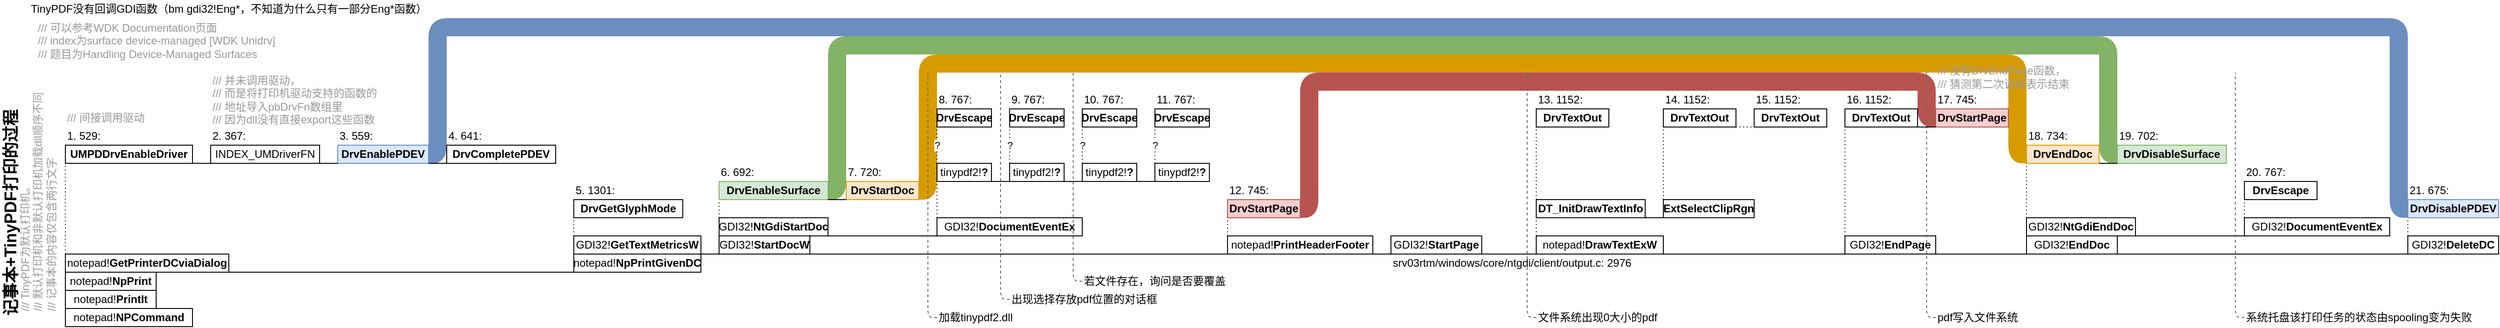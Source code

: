 <mxfile compressed="false" version="13.3.9" type="device">
  <diagram id="BMrThy2nr7PeSHIplDM-" name="Page-1">
    <mxGraphModel dx="692" dy="1524" grid="1" gridSize="10" guides="0" tooltips="1" connect="1" arrows="1" fold="1" page="1" pageScale="1" pageWidth="850" pageHeight="1100" math="0" shadow="0">
      <root>
        <mxCell id="0" />
        <mxCell id="1" parent="0" />
        <mxCell id="Xrzg3UZ2ifnmA4ejglyS-23" value="" style="endArrow=none;html=1;strokeWidth=20;fillColor=#f8cecc;strokeColor=#b85450;" parent="1" source="Iq7_duee4WOYgzuzpDBN-65" target="Iq7_duee4WOYgzuzpDBN-88" edge="1">
          <mxGeometry width="50" height="50" relative="1" as="geometry">
            <mxPoint x="1410" y="80" as="sourcePoint" />
            <mxPoint x="2687.6" y="30" as="targetPoint" />
            <Array as="points">
              <mxPoint x="1450" y="150" />
              <mxPoint x="1450" y="10" />
              <mxPoint x="2130" y="10" />
              <mxPoint x="2130" y="50" />
            </Array>
          </mxGeometry>
        </mxCell>
        <mxCell id="Xrzg3UZ2ifnmA4ejglyS-22" value="" style="endArrow=none;html=1;strokeWidth=20;fillColor=#ffe6cc;strokeColor=#d79b00;" parent="1" source="Iq7_duee4WOYgzuzpDBN-33" target="Iq7_duee4WOYgzuzpDBN-94" edge="1">
          <mxGeometry width="50" height="50" relative="1" as="geometry">
            <mxPoint x="800" y="20" as="sourcePoint" />
            <mxPoint x="2430" y="60" as="targetPoint" />
            <Array as="points">
              <mxPoint x="1030" y="130" />
              <mxPoint x="1030" y="-10" />
              <mxPoint x="2230" y="-10" />
              <mxPoint x="2230" y="90" />
            </Array>
          </mxGeometry>
        </mxCell>
        <mxCell id="Xrzg3UZ2ifnmA4ejglyS-20" value="" style="endArrow=none;html=1;strokeWidth=20;fillColor=#d5e8d4;strokeColor=#82b366;" parent="1" source="Iq7_duee4WOYgzuzpDBN-31" target="Iq7_duee4WOYgzuzpDBN-98" edge="1">
          <mxGeometry width="50" height="50" relative="1" as="geometry">
            <mxPoint x="880" y="40" as="sourcePoint" />
            <mxPoint x="2113.2" y="-30" as="targetPoint" />
            <Array as="points">
              <mxPoint x="930" y="130" />
              <mxPoint x="930" y="-30" />
              <mxPoint x="2330" y="-30" />
              <mxPoint x="2330" y="90" />
            </Array>
          </mxGeometry>
        </mxCell>
        <mxCell id="Xrzg3UZ2ifnmA4ejglyS-19" value="" style="endArrow=none;html=1;strokeWidth=20;fillColor=#dae8fc;strokeColor=#6c8ebf;" parent="1" source="Iq7_duee4WOYgzuzpDBN-11" target="Iq7_duee4WOYgzuzpDBN-110" edge="1">
          <mxGeometry width="50" height="50" relative="1" as="geometry">
            <mxPoint x="540" y="30" as="sourcePoint" />
            <mxPoint x="2440.8" y="40" as="targetPoint" />
            <Array as="points">
              <mxPoint x="490" y="90" />
              <mxPoint x="490" y="-50" />
              <mxPoint x="2650" y="-50" />
              <mxPoint x="2650" y="150" />
            </Array>
          </mxGeometry>
        </mxCell>
        <mxCell id="Iq7_duee4WOYgzuzpDBN-1" value="notepad!&lt;b&gt;NPCommand&lt;/b&gt;" style="rounded=0;whiteSpace=wrap;html=1;" parent="1" vertex="1">
          <mxGeometry x="80" y="260" width="140" height="20" as="geometry" />
        </mxCell>
        <mxCell id="Iq7_duee4WOYgzuzpDBN-2" value="notepad!&lt;b&gt;PrintIt&lt;/b&gt;" style="rounded=0;whiteSpace=wrap;html=1;" parent="1" vertex="1">
          <mxGeometry x="80" y="240" width="100" height="20" as="geometry" />
        </mxCell>
        <mxCell id="Iq7_duee4WOYgzuzpDBN-3" value="notepad!&lt;b&gt;NpPrint&lt;/b&gt;" style="rounded=0;whiteSpace=wrap;html=1;" parent="1" vertex="1">
          <mxGeometry x="80" y="220" width="100" height="20" as="geometry" />
        </mxCell>
        <mxCell id="Iq7_duee4WOYgzuzpDBN-4" value="notepad!&lt;b&gt;GetPrinterDCviaDialog&lt;/b&gt;" style="rounded=0;whiteSpace=wrap;html=1;" parent="1" vertex="1">
          <mxGeometry x="80" y="200" width="180" height="20" as="geometry" />
        </mxCell>
        <mxCell id="Iq7_duee4WOYgzuzpDBN-5" value="" style="endArrow=none;html=1;exitX=1;exitY=0;exitDx=0;exitDy=0;entryX=0;entryY=1;entryDx=0;entryDy=0;" parent="1" source="Iq7_duee4WOYgzuzpDBN-3" target="Iq7_duee4WOYgzuzpDBN-6" edge="1">
          <mxGeometry width="50" height="50" relative="1" as="geometry">
            <mxPoint x="280" y="220" as="sourcePoint" />
            <mxPoint x="300" y="220" as="targetPoint" />
          </mxGeometry>
        </mxCell>
        <mxCell id="Iq7_duee4WOYgzuzpDBN-6" value="notepad!&lt;b&gt;NpPrintGivenDC&lt;/b&gt;" style="rounded=0;whiteSpace=wrap;html=1;" parent="1" vertex="1">
          <mxGeometry x="640" y="200" width="140" height="20" as="geometry" />
        </mxCell>
        <mxCell id="Iq7_duee4WOYgzuzpDBN-9" value="&lt;b&gt;UMPDDrvEnableDriver&lt;/b&gt;" style="rounded=0;whiteSpace=wrap;html=1;" parent="1" vertex="1">
          <mxGeometry x="80" y="80" width="140" height="20" as="geometry" />
        </mxCell>
        <mxCell id="Iq7_duee4WOYgzuzpDBN-10" value="INDEX_UMDriverFN" style="rounded=0;whiteSpace=wrap;html=1;" parent="1" vertex="1">
          <mxGeometry x="240" y="80" width="120" height="20" as="geometry" />
        </mxCell>
        <mxCell id="Iq7_duee4WOYgzuzpDBN-11" value="&lt;b&gt;DrvEnablePDEV&lt;/b&gt;" style="rounded=0;whiteSpace=wrap;html=1;fillColor=#dae8fc;strokeColor=#6c8ebf;" parent="1" vertex="1">
          <mxGeometry x="380" y="80" width="100" height="20" as="geometry" />
        </mxCell>
        <mxCell id="Iq7_duee4WOYgzuzpDBN-12" value="&lt;b&gt;DrvCompletePDEV&lt;/b&gt;" style="rounded=0;whiteSpace=wrap;html=1;" parent="1" vertex="1">
          <mxGeometry x="500" y="80" width="120" height="20" as="geometry" />
        </mxCell>
        <mxCell id="Iq7_duee4WOYgzuzpDBN-13" value="" style="endArrow=none;html=1;exitX=1;exitY=1;exitDx=0;exitDy=0;entryX=0;entryY=1;entryDx=0;entryDy=0;" parent="1" source="Iq7_duee4WOYgzuzpDBN-9" target="Iq7_duee4WOYgzuzpDBN-10" edge="1">
          <mxGeometry width="50" height="50" relative="1" as="geometry">
            <mxPoint x="230" y="170" as="sourcePoint" />
            <mxPoint x="280" y="120" as="targetPoint" />
          </mxGeometry>
        </mxCell>
        <mxCell id="Iq7_duee4WOYgzuzpDBN-14" value="" style="endArrow=none;html=1;exitX=1;exitY=1;exitDx=0;exitDy=0;entryX=0;entryY=1;entryDx=0;entryDy=0;" parent="1" source="Iq7_duee4WOYgzuzpDBN-10" target="Iq7_duee4WOYgzuzpDBN-11" edge="1">
          <mxGeometry width="50" height="50" relative="1" as="geometry">
            <mxPoint x="230.0" y="110" as="sourcePoint" />
            <mxPoint x="250.0" y="110" as="targetPoint" />
          </mxGeometry>
        </mxCell>
        <mxCell id="Iq7_duee4WOYgzuzpDBN-15" value="" style="endArrow=none;html=1;exitX=1;exitY=1;exitDx=0;exitDy=0;entryX=0;entryY=1;entryDx=0;entryDy=0;" parent="1" source="Iq7_duee4WOYgzuzpDBN-11" target="Iq7_duee4WOYgzuzpDBN-12" edge="1">
          <mxGeometry width="50" height="50" relative="1" as="geometry">
            <mxPoint x="370.0" y="110" as="sourcePoint" />
            <mxPoint x="390" y="110" as="targetPoint" />
          </mxGeometry>
        </mxCell>
        <mxCell id="Iq7_duee4WOYgzuzpDBN-16" value="" style="endArrow=none;dashed=1;html=1;dashPattern=1 3;strokeWidth=1;exitX=0;exitY=0;exitDx=0;exitDy=0;entryX=0;entryY=1;entryDx=0;entryDy=0;" parent="1" source="Iq7_duee4WOYgzuzpDBN-4" target="Iq7_duee4WOYgzuzpDBN-9" edge="1">
          <mxGeometry width="50" height="50" relative="1" as="geometry">
            <mxPoint x="30" y="220" as="sourcePoint" />
            <mxPoint x="80" y="170" as="targetPoint" />
          </mxGeometry>
        </mxCell>
        <mxCell id="Iq7_duee4WOYgzuzpDBN-17" value="&lt;b&gt;DrvGetGlyphMode&lt;/b&gt;" style="rounded=0;whiteSpace=wrap;html=1;" parent="1" vertex="1">
          <mxGeometry x="640" y="140" width="120" height="20" as="geometry" />
        </mxCell>
        <mxCell id="Iq7_duee4WOYgzuzpDBN-18" value="" style="endArrow=none;dashed=1;html=1;dashPattern=1 3;strokeWidth=1;exitX=0;exitY=0;exitDx=0;exitDy=0;entryX=0;entryY=1;entryDx=0;entryDy=0;" parent="1" source="Iq7_duee4WOYgzuzpDBN-20" target="Iq7_duee4WOYgzuzpDBN-17" edge="1">
          <mxGeometry width="50" height="50" relative="1" as="geometry">
            <mxPoint x="450.0" y="210" as="sourcePoint" />
            <mxPoint x="450.0" y="110" as="targetPoint" />
          </mxGeometry>
        </mxCell>
        <mxCell id="Iq7_duee4WOYgzuzpDBN-20" value="GDI32!&lt;b&gt;GetTextMetricsW&lt;/b&gt;" style="rounded=0;whiteSpace=wrap;html=1;" parent="1" vertex="1">
          <mxGeometry x="640" y="180" width="140" height="20" as="geometry" />
        </mxCell>
        <mxCell id="Iq7_duee4WOYgzuzpDBN-21" value="" style="endArrow=none;html=1;exitX=1;exitY=1;exitDx=0;exitDy=0;entryX=0;entryY=1;entryDx=0;entryDy=0;" parent="1" source="Iq7_duee4WOYgzuzpDBN-20" target="Iq7_duee4WOYgzuzpDBN-22" edge="1">
          <mxGeometry width="50" height="50" relative="1" as="geometry">
            <mxPoint x="800.0" y="200" as="sourcePoint" />
            <mxPoint x="820" y="200" as="targetPoint" />
          </mxGeometry>
        </mxCell>
        <mxCell id="Iq7_duee4WOYgzuzpDBN-22" value="GDI32!&lt;b&gt;StartDocW&lt;/b&gt;" style="rounded=0;whiteSpace=wrap;html=1;" parent="1" vertex="1">
          <mxGeometry x="800" y="180" width="100" height="20" as="geometry" />
        </mxCell>
        <mxCell id="Iq7_duee4WOYgzuzpDBN-23" value="1. 529:" style="text;html=1;align=left;verticalAlign=middle;resizable=0;points=[];autosize=1;" parent="1" vertex="1">
          <mxGeometry x="80" y="60" width="50" height="20" as="geometry" />
        </mxCell>
        <mxCell id="Iq7_duee4WOYgzuzpDBN-24" value="2. 367:" style="text;html=1;align=left;verticalAlign=middle;resizable=0;points=[];autosize=1;" parent="1" vertex="1">
          <mxGeometry x="240" y="60" width="50" height="20" as="geometry" />
        </mxCell>
        <mxCell id="Iq7_duee4WOYgzuzpDBN-25" value="3. 559:" style="text;html=1;align=left;verticalAlign=middle;resizable=0;points=[];autosize=1;" parent="1" vertex="1">
          <mxGeometry x="380" y="60" width="50" height="20" as="geometry" />
        </mxCell>
        <mxCell id="Iq7_duee4WOYgzuzpDBN-26" value="4. 641:" style="text;html=1;align=left;verticalAlign=middle;resizable=0;points=[];autosize=1;" parent="1" vertex="1">
          <mxGeometry x="500" y="60" width="50" height="20" as="geometry" />
        </mxCell>
        <mxCell id="Iq7_duee4WOYgzuzpDBN-27" value="5. 1301:" style="text;html=1;align=left;verticalAlign=middle;resizable=0;points=[];autosize=1;" parent="1" vertex="1">
          <mxGeometry x="640" y="120" width="60" height="20" as="geometry" />
        </mxCell>
        <mxCell id="Iq7_duee4WOYgzuzpDBN-28" value="6. 692:" style="text;html=1;align=left;verticalAlign=middle;resizable=0;points=[];autosize=1;" parent="1" vertex="1">
          <mxGeometry x="800" y="100" width="50" height="20" as="geometry" />
        </mxCell>
        <mxCell id="Iq7_duee4WOYgzuzpDBN-31" value="&lt;b&gt;DrvEnableSurface&lt;/b&gt;" style="rounded=0;whiteSpace=wrap;html=1;fillColor=#d5e8d4;strokeColor=#82b366;" parent="1" vertex="1">
          <mxGeometry x="800" y="120" width="120" height="20" as="geometry" />
        </mxCell>
        <mxCell id="Iq7_duee4WOYgzuzpDBN-32" value="" style="endArrow=none;dashed=1;html=1;dashPattern=1 3;strokeWidth=1;exitX=0;exitY=0;exitDx=0;exitDy=0;entryX=0;entryY=1;entryDx=0;entryDy=0;" parent="1" source="Iq7_duee4WOYgzuzpDBN-37" target="Iq7_duee4WOYgzuzpDBN-31" edge="1">
          <mxGeometry width="50" height="50" relative="1" as="geometry">
            <mxPoint x="650.0" y="190" as="sourcePoint" />
            <mxPoint x="650" y="170" as="targetPoint" />
          </mxGeometry>
        </mxCell>
        <mxCell id="Iq7_duee4WOYgzuzpDBN-33" value="&lt;b&gt;DrvStartDoc&lt;/b&gt;" style="rounded=0;whiteSpace=wrap;html=1;fillColor=#ffe6cc;strokeColor=#d79b00;" parent="1" vertex="1">
          <mxGeometry x="940" y="120" width="80" height="20" as="geometry" />
        </mxCell>
        <mxCell id="Iq7_duee4WOYgzuzpDBN-34" value="" style="endArrow=none;html=1;exitX=1;exitY=1;exitDx=0;exitDy=0;entryX=0;entryY=1;entryDx=0;entryDy=0;" parent="1" source="Iq7_duee4WOYgzuzpDBN-31" target="Iq7_duee4WOYgzuzpDBN-33" edge="1">
          <mxGeometry width="50" height="50" relative="1" as="geometry">
            <mxPoint x="850" y="90" as="sourcePoint" />
            <mxPoint x="870" y="90" as="targetPoint" />
          </mxGeometry>
        </mxCell>
        <mxCell id="Iq7_duee4WOYgzuzpDBN-35" value="7. 720:" style="text;html=1;align=left;verticalAlign=middle;resizable=0;points=[];autosize=1;" parent="1" vertex="1">
          <mxGeometry x="940" y="100" width="50" height="20" as="geometry" />
        </mxCell>
        <mxCell id="Iq7_duee4WOYgzuzpDBN-37" value="GDI32!&lt;b&gt;NtGdiStartDoc&lt;/b&gt;" style="rounded=0;whiteSpace=wrap;html=1;" parent="1" vertex="1">
          <mxGeometry x="800" y="160" width="120" height="20" as="geometry" />
        </mxCell>
        <mxCell id="Iq7_duee4WOYgzuzpDBN-38" value="GDI32!&lt;b&gt;DocumentEventEx&lt;/b&gt;" style="rounded=0;whiteSpace=wrap;html=1;" parent="1" vertex="1">
          <mxGeometry x="1040" y="160" width="160" height="20" as="geometry" />
        </mxCell>
        <mxCell id="Iq7_duee4WOYgzuzpDBN-39" value="" style="endArrow=none;html=1;exitX=1;exitY=1;exitDx=0;exitDy=0;entryX=0;entryY=1;entryDx=0;entryDy=0;" parent="1" source="Iq7_duee4WOYgzuzpDBN-37" target="Iq7_duee4WOYgzuzpDBN-38" edge="1">
          <mxGeometry width="50" height="50" relative="1" as="geometry">
            <mxPoint x="570" y="150" as="sourcePoint" />
            <mxPoint x="590" y="150" as="targetPoint" />
          </mxGeometry>
        </mxCell>
        <mxCell id="Iq7_duee4WOYgzuzpDBN-41" value="" style="endArrow=none;dashed=1;html=1;dashPattern=1 3;strokeWidth=1;exitX=0;exitY=0;exitDx=0;exitDy=0;entryX=0;entryY=1;entryDx=0;entryDy=0;" parent="1" source="Iq7_duee4WOYgzuzpDBN-38" target="Iq7_duee4WOYgzuzpDBN-43" edge="1">
          <mxGeometry width="50" height="50" relative="1" as="geometry">
            <mxPoint x="810.0" y="170" as="sourcePoint" />
            <mxPoint x="1040" y="140" as="targetPoint" />
          </mxGeometry>
        </mxCell>
        <mxCell id="Iq7_duee4WOYgzuzpDBN-42" value="&lt;b&gt;DrvEscape&lt;/b&gt;" style="rounded=0;whiteSpace=wrap;html=1;" parent="1" vertex="1">
          <mxGeometry x="1040" y="40" width="60" height="20" as="geometry" />
        </mxCell>
        <mxCell id="Iq7_duee4WOYgzuzpDBN-43" value="tinypdf2!&lt;b&gt;?&lt;/b&gt;" style="rounded=0;whiteSpace=wrap;html=1;" parent="1" vertex="1">
          <mxGeometry x="1040" y="100" width="60" height="20" as="geometry" />
        </mxCell>
        <mxCell id="Iq7_duee4WOYgzuzpDBN-44" value="?" style="endArrow=none;dashed=1;html=1;dashPattern=1 3;strokeWidth=1;exitX=0;exitY=0;exitDx=0;exitDy=0;entryX=0;entryY=1;entryDx=0;entryDy=0;" parent="1" source="Iq7_duee4WOYgzuzpDBN-43" target="Iq7_duee4WOYgzuzpDBN-42" edge="1">
          <mxGeometry width="50" height="50" relative="1" as="geometry">
            <mxPoint x="1050.0" y="150" as="sourcePoint" />
            <mxPoint x="1050" y="130" as="targetPoint" />
          </mxGeometry>
        </mxCell>
        <mxCell id="Iq7_duee4WOYgzuzpDBN-45" value="8. 767:" style="text;html=1;align=left;verticalAlign=middle;resizable=0;points=[];autosize=1;" parent="1" vertex="1">
          <mxGeometry x="1040" y="20" width="50" height="20" as="geometry" />
        </mxCell>
        <mxCell id="Iq7_duee4WOYgzuzpDBN-46" value="&lt;b&gt;DrvEscape&lt;/b&gt;" style="rounded=0;whiteSpace=wrap;html=1;" parent="1" vertex="1">
          <mxGeometry x="1120" y="40" width="60" height="20" as="geometry" />
        </mxCell>
        <mxCell id="Iq7_duee4WOYgzuzpDBN-47" value="tinypdf2!&lt;b&gt;?&lt;/b&gt;" style="rounded=0;whiteSpace=wrap;html=1;" parent="1" vertex="1">
          <mxGeometry x="1120" y="100" width="60" height="20" as="geometry" />
        </mxCell>
        <mxCell id="Iq7_duee4WOYgzuzpDBN-48" value="?" style="endArrow=none;dashed=1;html=1;dashPattern=1 3;strokeWidth=1;exitX=0;exitY=0;exitDx=0;exitDy=0;entryX=0;entryY=1;entryDx=0;entryDy=0;" parent="1" source="Iq7_duee4WOYgzuzpDBN-47" target="Iq7_duee4WOYgzuzpDBN-46" edge="1">
          <mxGeometry width="50" height="50" relative="1" as="geometry">
            <mxPoint x="1130.0" y="150" as="sourcePoint" />
            <mxPoint x="1130" y="130" as="targetPoint" />
          </mxGeometry>
        </mxCell>
        <mxCell id="Iq7_duee4WOYgzuzpDBN-49" value="9. 767:" style="text;html=1;align=left;verticalAlign=middle;resizable=0;points=[];autosize=1;" parent="1" vertex="1">
          <mxGeometry x="1120" y="20" width="50" height="20" as="geometry" />
        </mxCell>
        <mxCell id="Iq7_duee4WOYgzuzpDBN-50" value="" style="endArrow=none;html=1;exitX=1;exitY=1;exitDx=0;exitDy=0;entryX=0;entryY=1;entryDx=0;entryDy=0;" parent="1" source="Iq7_duee4WOYgzuzpDBN-43" target="Iq7_duee4WOYgzuzpDBN-47" edge="1">
          <mxGeometry width="50" height="50" relative="1" as="geometry">
            <mxPoint x="930" y="130" as="sourcePoint" />
            <mxPoint x="950" y="130" as="targetPoint" />
          </mxGeometry>
        </mxCell>
        <mxCell id="Iq7_duee4WOYgzuzpDBN-51" value="&lt;b&gt;DrvEscape&lt;/b&gt;" style="rounded=0;whiteSpace=wrap;html=1;" parent="1" vertex="1">
          <mxGeometry x="1200" y="40" width="60" height="20" as="geometry" />
        </mxCell>
        <mxCell id="Iq7_duee4WOYgzuzpDBN-52" value="tinypdf2!&lt;b&gt;?&lt;/b&gt;" style="rounded=0;whiteSpace=wrap;html=1;" parent="1" vertex="1">
          <mxGeometry x="1200" y="100" width="60" height="20" as="geometry" />
        </mxCell>
        <mxCell id="Iq7_duee4WOYgzuzpDBN-53" value="?" style="endArrow=none;dashed=1;html=1;dashPattern=1 3;strokeWidth=1;exitX=0;exitY=0;exitDx=0;exitDy=0;entryX=0;entryY=1;entryDx=0;entryDy=0;" parent="1" source="Iq7_duee4WOYgzuzpDBN-52" target="Iq7_duee4WOYgzuzpDBN-51" edge="1">
          <mxGeometry width="50" height="50" relative="1" as="geometry">
            <mxPoint x="1210.0" y="150" as="sourcePoint" />
            <mxPoint x="1210" y="130" as="targetPoint" />
          </mxGeometry>
        </mxCell>
        <mxCell id="Iq7_duee4WOYgzuzpDBN-54" value="10. 767:" style="text;html=1;align=left;verticalAlign=middle;resizable=0;points=[];autosize=1;" parent="1" vertex="1">
          <mxGeometry x="1200" y="20" width="60" height="20" as="geometry" />
        </mxCell>
        <mxCell id="Iq7_duee4WOYgzuzpDBN-55" value="" style="endArrow=none;html=1;exitX=1;exitY=1;exitDx=0;exitDy=0;entryX=0;entryY=1;entryDx=0;entryDy=0;" parent="1" source="Iq7_duee4WOYgzuzpDBN-47" target="Iq7_duee4WOYgzuzpDBN-52" edge="1">
          <mxGeometry width="50" height="50" relative="1" as="geometry">
            <mxPoint x="1610" y="130" as="sourcePoint" />
            <mxPoint x="1630" y="130" as="targetPoint" />
          </mxGeometry>
        </mxCell>
        <mxCell id="Iq7_duee4WOYgzuzpDBN-56" value="&lt;b&gt;DrvEscape&lt;/b&gt;" style="rounded=0;whiteSpace=wrap;html=1;" parent="1" vertex="1">
          <mxGeometry x="1280" y="40" width="60" height="20" as="geometry" />
        </mxCell>
        <mxCell id="Iq7_duee4WOYgzuzpDBN-57" value="tinypdf2!&lt;b&gt;?&lt;/b&gt;" style="rounded=0;whiteSpace=wrap;html=1;" parent="1" vertex="1">
          <mxGeometry x="1280" y="100" width="60" height="20" as="geometry" />
        </mxCell>
        <mxCell id="Iq7_duee4WOYgzuzpDBN-58" value="?" style="endArrow=none;dashed=1;html=1;dashPattern=1 3;strokeWidth=1;exitX=0;exitY=0;exitDx=0;exitDy=0;entryX=0;entryY=1;entryDx=0;entryDy=0;" parent="1" source="Iq7_duee4WOYgzuzpDBN-57" target="Iq7_duee4WOYgzuzpDBN-56" edge="1">
          <mxGeometry width="50" height="50" relative="1" as="geometry">
            <mxPoint x="1290.0" y="150" as="sourcePoint" />
            <mxPoint x="1290" y="130" as="targetPoint" />
          </mxGeometry>
        </mxCell>
        <mxCell id="Iq7_duee4WOYgzuzpDBN-59" value="11. 767:" style="text;html=1;align=left;verticalAlign=middle;resizable=0;points=[];autosize=1;" parent="1" vertex="1">
          <mxGeometry x="1280" y="20" width="60" height="20" as="geometry" />
        </mxCell>
        <mxCell id="Iq7_duee4WOYgzuzpDBN-60" value="" style="endArrow=none;html=1;entryX=0;entryY=1;entryDx=0;entryDy=0;exitX=1;exitY=1;exitDx=0;exitDy=0;" parent="1" source="Iq7_duee4WOYgzuzpDBN-52" target="Iq7_duee4WOYgzuzpDBN-57" edge="1">
          <mxGeometry width="50" height="50" relative="1" as="geometry">
            <mxPoint x="1260" y="140" as="sourcePoint" />
            <mxPoint x="1210" y="130" as="targetPoint" />
          </mxGeometry>
        </mxCell>
        <mxCell id="Iq7_duee4WOYgzuzpDBN-61" value="" style="endArrow=none;html=1;exitX=1;exitY=1;exitDx=0;exitDy=0;entryX=0;entryY=1;entryDx=0;entryDy=0;" parent="1" source="Iq7_duee4WOYgzuzpDBN-22" target="Iq7_duee4WOYgzuzpDBN-63" edge="1">
          <mxGeometry width="50" height="50" relative="1" as="geometry">
            <mxPoint x="570" y="190" as="sourcePoint" />
            <mxPoint x="860" y="200" as="targetPoint" />
          </mxGeometry>
        </mxCell>
        <mxCell id="Iq7_duee4WOYgzuzpDBN-63" value="notepad!&lt;b&gt;PrintHeaderFooter&lt;/b&gt;" style="rounded=0;whiteSpace=wrap;html=1;" parent="1" vertex="1">
          <mxGeometry x="1360" y="180" width="160" height="20" as="geometry" />
        </mxCell>
        <mxCell id="Iq7_duee4WOYgzuzpDBN-65" value="&lt;b&gt;DrvStartPage&lt;/b&gt;" style="rounded=0;whiteSpace=wrap;html=1;fillColor=#f8cecc;strokeColor=#b85450;" parent="1" vertex="1">
          <mxGeometry x="1360" y="140" width="80" height="20" as="geometry" />
        </mxCell>
        <mxCell id="Iq7_duee4WOYgzuzpDBN-66" value="12. 745:" style="text;html=1;align=left;verticalAlign=middle;resizable=0;points=[];autosize=1;" parent="1" vertex="1">
          <mxGeometry x="1360" y="120" width="60" height="20" as="geometry" />
        </mxCell>
        <mxCell id="Iq7_duee4WOYgzuzpDBN-67" value="" style="endArrow=none;dashed=1;html=1;dashPattern=1 3;strokeWidth=1;exitX=0;exitY=0;exitDx=0;exitDy=0;entryX=0;entryY=1;entryDx=0;entryDy=0;" parent="1" source="Iq7_duee4WOYgzuzpDBN-63" target="Iq7_duee4WOYgzuzpDBN-65" edge="1">
          <mxGeometry width="50" height="50" relative="1" as="geometry">
            <mxPoint x="1290" y="130" as="sourcePoint" />
            <mxPoint x="1290" y="90" as="targetPoint" />
          </mxGeometry>
        </mxCell>
        <mxCell id="Iq7_duee4WOYgzuzpDBN-68" value="notepad!&lt;b&gt;DrawTextExW&lt;/b&gt;" style="rounded=0;whiteSpace=wrap;html=1;" parent="1" vertex="1">
          <mxGeometry x="1700" y="180" width="140" height="20" as="geometry" />
        </mxCell>
        <mxCell id="Iq7_duee4WOYgzuzpDBN-69" value="" style="endArrow=none;html=1;exitX=1;exitY=1;exitDx=0;exitDy=0;entryX=0;entryY=1;entryDx=0;entryDy=0;" parent="1" source="Iq7_duee4WOYgzuzpDBN-63" target="zbuuHMXzAHOGh7dPWZMt-1" edge="1">
          <mxGeometry width="50" height="50" relative="1" as="geometry">
            <mxPoint x="1690" y="130" as="sourcePoint" />
            <mxPoint x="1710" y="130" as="targetPoint" />
          </mxGeometry>
        </mxCell>
        <mxCell id="Iq7_duee4WOYgzuzpDBN-71" value="&lt;b&gt;DrvTextOut&lt;/b&gt;" style="rounded=0;whiteSpace=wrap;html=1;" parent="1" vertex="1">
          <mxGeometry x="1700" y="40" width="80" height="20" as="geometry" />
        </mxCell>
        <mxCell id="Iq7_duee4WOYgzuzpDBN-72" value="13. 1152:" style="text;html=1;align=left;verticalAlign=middle;resizable=0;points=[];autosize=1;" parent="1" vertex="1">
          <mxGeometry x="1700" y="20" width="60" height="20" as="geometry" />
        </mxCell>
        <mxCell id="Iq7_duee4WOYgzuzpDBN-73" value="" style="endArrow=none;dashed=1;html=1;dashPattern=1 3;strokeWidth=1;exitX=0;exitY=0;exitDx=0;exitDy=0;entryX=0;entryY=1;entryDx=0;entryDy=0;" parent="1" target="UVrKG9Z-LiCw7PZGaduB-2" edge="1">
          <mxGeometry width="50" height="50" relative="1" as="geometry">
            <mxPoint x="1700.0" y="180" as="sourcePoint" />
            <mxPoint x="1630" y="90" as="targetPoint" />
          </mxGeometry>
        </mxCell>
        <mxCell id="Iq7_duee4WOYgzuzpDBN-75" value="" style="endArrow=none;dashed=1;html=1;dashPattern=1 3;strokeWidth=1;entryX=0;entryY=1;entryDx=0;entryDy=0;exitX=0;exitY=0;exitDx=0;exitDy=0;" parent="1" source="UVrKG9Z-LiCw7PZGaduB-3" target="Iq7_duee4WOYgzuzpDBN-76" edge="1">
          <mxGeometry width="50" height="50" relative="1" as="geometry">
            <mxPoint x="1800" y="100" as="sourcePoint" />
            <mxPoint x="1800" y="60" as="targetPoint" />
          </mxGeometry>
        </mxCell>
        <mxCell id="Iq7_duee4WOYgzuzpDBN-76" value="&lt;b&gt;DrvTextOut&lt;/b&gt;" style="rounded=0;whiteSpace=wrap;html=1;" parent="1" vertex="1">
          <mxGeometry x="1840" y="40" width="80" height="20" as="geometry" />
        </mxCell>
        <mxCell id="Iq7_duee4WOYgzuzpDBN-78" value="14. 1152:" style="text;html=1;align=left;verticalAlign=middle;resizable=0;points=[];autosize=1;" parent="1" vertex="1">
          <mxGeometry x="1840" y="20" width="60" height="20" as="geometry" />
        </mxCell>
        <mxCell id="Iq7_duee4WOYgzuzpDBN-79" value="" style="endArrow=none;dashed=1;html=1;dashPattern=1 3;strokeWidth=1;entryX=0;entryY=1;entryDx=0;entryDy=0;exitX=1;exitY=1;exitDx=0;exitDy=0;" parent="1" source="Iq7_duee4WOYgzuzpDBN-76" target="Iq7_duee4WOYgzuzpDBN-80" edge="1">
          <mxGeometry width="50" height="50" relative="1" as="geometry">
            <mxPoint x="1870" y="80" as="sourcePoint" />
            <mxPoint x="1900" y="60" as="targetPoint" />
          </mxGeometry>
        </mxCell>
        <mxCell id="Iq7_duee4WOYgzuzpDBN-80" value="&lt;b&gt;DrvTextOut&lt;/b&gt;" style="rounded=0;whiteSpace=wrap;html=1;" parent="1" vertex="1">
          <mxGeometry x="1940" y="40" width="80" height="20" as="geometry" />
        </mxCell>
        <mxCell id="Iq7_duee4WOYgzuzpDBN-81" value="15. 1152:" style="text;html=1;align=left;verticalAlign=middle;resizable=0;points=[];autosize=1;" parent="1" vertex="1">
          <mxGeometry x="1940" y="20" width="60" height="20" as="geometry" />
        </mxCell>
        <mxCell id="Iq7_duee4WOYgzuzpDBN-83" value="&lt;b&gt;DrvTextOut&lt;/b&gt;" style="rounded=0;whiteSpace=wrap;html=1;" parent="1" vertex="1">
          <mxGeometry x="2040" y="40" width="80" height="20" as="geometry" />
        </mxCell>
        <mxCell id="Iq7_duee4WOYgzuzpDBN-84" value="16. 1152:" style="text;html=1;align=left;verticalAlign=middle;resizable=0;points=[];autosize=1;" parent="1" vertex="1">
          <mxGeometry x="2040" y="20" width="60" height="20" as="geometry" />
        </mxCell>
        <mxCell id="Iq7_duee4WOYgzuzpDBN-86" value="GDI32!&lt;b&gt;EndPage&lt;/b&gt;" style="rounded=0;whiteSpace=wrap;html=1;" parent="1" vertex="1">
          <mxGeometry x="2040" y="180" width="100" height="20" as="geometry" />
        </mxCell>
        <mxCell id="Iq7_duee4WOYgzuzpDBN-87" value="" style="endArrow=none;html=1;exitX=1;exitY=1;exitDx=0;exitDy=0;entryX=0;entryY=1;entryDx=0;entryDy=0;" parent="1" source="Iq7_duee4WOYgzuzpDBN-68" target="Iq7_duee4WOYgzuzpDBN-86" edge="1">
          <mxGeometry width="50" height="50" relative="1" as="geometry">
            <mxPoint x="2050" y="210" as="sourcePoint" />
            <mxPoint x="2070" y="210" as="targetPoint" />
          </mxGeometry>
        </mxCell>
        <mxCell id="Iq7_duee4WOYgzuzpDBN-88" value="&lt;b&gt;DrvStartPage&lt;/b&gt;" style="rounded=0;whiteSpace=wrap;html=1;fillColor=#f8cecc;strokeColor=#b85450;" parent="1" vertex="1">
          <mxGeometry x="2140" y="40" width="80" height="20" as="geometry" />
        </mxCell>
        <mxCell id="Iq7_duee4WOYgzuzpDBN-89" value="17. 745:" style="text;html=1;align=left;verticalAlign=middle;resizable=0;points=[];autosize=1;" parent="1" vertex="1">
          <mxGeometry x="2140" y="20" width="60" height="20" as="geometry" />
        </mxCell>
        <mxCell id="Iq7_duee4WOYgzuzpDBN-90" value="" style="endArrow=none;dashed=1;html=1;dashPattern=1 3;strokeWidth=1;exitX=0;exitY=0;exitDx=0;exitDy=0;entryX=0;entryY=1;entryDx=0;entryDy=0;" parent="1" source="Iq7_duee4WOYgzuzpDBN-86" target="Iq7_duee4WOYgzuzpDBN-83" edge="1">
          <mxGeometry width="50" height="50" relative="1" as="geometry">
            <mxPoint x="1950.0" y="190" as="sourcePoint" />
            <mxPoint x="2070" y="150" as="targetPoint" />
          </mxGeometry>
        </mxCell>
        <mxCell id="Iq7_duee4WOYgzuzpDBN-91" value="GDI32!&lt;b&gt;EndDoc&lt;/b&gt;" style="rounded=0;whiteSpace=wrap;html=1;" parent="1" vertex="1">
          <mxGeometry x="2240" y="180" width="100" height="20" as="geometry" />
        </mxCell>
        <mxCell id="Iq7_duee4WOYgzuzpDBN-92" value="" style="endArrow=none;html=1;exitX=1;exitY=1;exitDx=0;exitDy=0;entryX=0;entryY=1;entryDx=0;entryDy=0;" parent="1" source="Iq7_duee4WOYgzuzpDBN-86" target="Iq7_duee4WOYgzuzpDBN-91" edge="1">
          <mxGeometry width="50" height="50" relative="1" as="geometry">
            <mxPoint x="2210" y="210" as="sourcePoint" />
            <mxPoint x="2230" y="210" as="targetPoint" />
          </mxGeometry>
        </mxCell>
        <mxCell id="Iq7_duee4WOYgzuzpDBN-94" value="&lt;b&gt;DrvEndDoc&lt;/b&gt;" style="rounded=0;whiteSpace=wrap;html=1;fillColor=#ffe6cc;strokeColor=#d79b00;" parent="1" vertex="1">
          <mxGeometry x="2240" y="80" width="80" height="20" as="geometry" />
        </mxCell>
        <mxCell id="Iq7_duee4WOYgzuzpDBN-95" value="18. 734:" style="text;html=1;align=left;verticalAlign=middle;resizable=0;points=[];autosize=1;" parent="1" vertex="1">
          <mxGeometry x="2240" y="60" width="60" height="20" as="geometry" />
        </mxCell>
        <mxCell id="Iq7_duee4WOYgzuzpDBN-97" value="" style="endArrow=none;dashed=1;html=1;dashPattern=1 3;strokeWidth=1;exitX=0;exitY=0;exitDx=0;exitDy=0;entryX=0;entryY=1;entryDx=0;entryDy=0;" parent="1" source="Iq7_duee4WOYgzuzpDBN-102" target="Iq7_duee4WOYgzuzpDBN-94" edge="1">
          <mxGeometry width="50" height="50" relative="1" as="geometry">
            <mxPoint x="2130" y="190" as="sourcePoint" />
            <mxPoint x="2130" y="170" as="targetPoint" />
          </mxGeometry>
        </mxCell>
        <mxCell id="Iq7_duee4WOYgzuzpDBN-98" value="&lt;b&gt;DrvDisableSurface&lt;/b&gt;" style="rounded=0;whiteSpace=wrap;html=1;fillColor=#d5e8d4;strokeColor=#82b366;" parent="1" vertex="1">
          <mxGeometry x="2340" y="80" width="120" height="20" as="geometry" />
        </mxCell>
        <mxCell id="Iq7_duee4WOYgzuzpDBN-99" value="19. 702:" style="text;html=1;align=left;verticalAlign=middle;resizable=0;points=[];autosize=1;" parent="1" vertex="1">
          <mxGeometry x="2340" y="60" width="60" height="20" as="geometry" />
        </mxCell>
        <mxCell id="Iq7_duee4WOYgzuzpDBN-100" value="" style="endArrow=none;html=1;exitX=1;exitY=1;exitDx=0;exitDy=0;entryX=0;entryY=1;entryDx=0;entryDy=0;" parent="1" source="Iq7_duee4WOYgzuzpDBN-94" target="Iq7_duee4WOYgzuzpDBN-98" edge="1">
          <mxGeometry width="50" height="50" relative="1" as="geometry">
            <mxPoint x="2350" y="150" as="sourcePoint" />
            <mxPoint x="2370" y="150" as="targetPoint" />
          </mxGeometry>
        </mxCell>
        <mxCell id="Iq7_duee4WOYgzuzpDBN-102" value="GDI32!&lt;b&gt;NtGdiEndDoc&lt;/b&gt;" style="rounded=0;whiteSpace=wrap;html=1;" parent="1" vertex="1">
          <mxGeometry x="2240" y="160" width="120" height="20" as="geometry" />
        </mxCell>
        <mxCell id="Iq7_duee4WOYgzuzpDBN-103" value="GDI32!&lt;b&gt;DocumentEventEx&lt;/b&gt;" style="rounded=0;whiteSpace=wrap;html=1;" parent="1" vertex="1">
          <mxGeometry x="2480" y="160" width="160" height="20" as="geometry" />
        </mxCell>
        <mxCell id="Iq7_duee4WOYgzuzpDBN-104" value="" style="endArrow=none;html=1;exitX=1;exitY=1;exitDx=0;exitDy=0;entryX=0;entryY=1;entryDx=0;entryDy=0;" parent="1" source="Iq7_duee4WOYgzuzpDBN-102" target="Iq7_duee4WOYgzuzpDBN-103" edge="1">
          <mxGeometry width="50" height="50" relative="1" as="geometry">
            <mxPoint x="2350" y="210" as="sourcePoint" />
            <mxPoint x="2370" y="210" as="targetPoint" />
          </mxGeometry>
        </mxCell>
        <mxCell id="Iq7_duee4WOYgzuzpDBN-105" value="" style="endArrow=none;dashed=1;html=1;dashPattern=1 3;strokeWidth=1;exitX=0;exitY=0;exitDx=0;exitDy=0;" parent="1" source="Iq7_duee4WOYgzuzpDBN-103" edge="1">
          <mxGeometry width="50" height="50" relative="1" as="geometry">
            <mxPoint x="2350" y="170" as="sourcePoint" />
            <mxPoint x="2480" y="140" as="targetPoint" />
          </mxGeometry>
        </mxCell>
        <mxCell id="Iq7_duee4WOYgzuzpDBN-106" value="&lt;b&gt;DrvEscape&lt;/b&gt;" style="rounded=0;whiteSpace=wrap;html=1;" parent="1" vertex="1">
          <mxGeometry x="2480" y="120" width="80" height="20" as="geometry" />
        </mxCell>
        <mxCell id="Iq7_duee4WOYgzuzpDBN-107" value="20. 767:" style="text;html=1;align=left;verticalAlign=middle;resizable=0;points=[];autosize=1;" parent="1" vertex="1">
          <mxGeometry x="2480" y="100" width="60" height="20" as="geometry" />
        </mxCell>
        <mxCell id="Iq7_duee4WOYgzuzpDBN-108" value="GDI32!&lt;b&gt;DeleteDC&lt;/b&gt;" style="rounded=0;whiteSpace=wrap;html=1;" parent="1" vertex="1">
          <mxGeometry x="2660" y="180" width="100" height="20" as="geometry" />
        </mxCell>
        <mxCell id="Iq7_duee4WOYgzuzpDBN-109" value="" style="endArrow=none;dashed=1;html=1;dashPattern=1 3;strokeWidth=1;exitX=0;exitY=0;exitDx=0;exitDy=0;" parent="1" source="Iq7_duee4WOYgzuzpDBN-108" edge="1">
          <mxGeometry width="50" height="50" relative="1" as="geometry">
            <mxPoint x="2630" y="200" as="sourcePoint" />
            <mxPoint x="2660" y="160" as="targetPoint" />
          </mxGeometry>
        </mxCell>
        <mxCell id="Iq7_duee4WOYgzuzpDBN-110" value="&lt;b&gt;DrvDisablePDEV&lt;/b&gt;" style="rounded=0;whiteSpace=wrap;html=1;fillColor=#dae8fc;strokeColor=#6c8ebf;" parent="1" vertex="1">
          <mxGeometry x="2660" y="140" width="100" height="20" as="geometry" />
        </mxCell>
        <mxCell id="Iq7_duee4WOYgzuzpDBN-111" value="21. 675:" style="text;html=1;align=left;verticalAlign=middle;resizable=0;points=[];autosize=1;" parent="1" vertex="1">
          <mxGeometry x="2660" y="120" width="60" height="20" as="geometry" />
        </mxCell>
        <mxCell id="Iq7_duee4WOYgzuzpDBN-112" value="" style="endArrow=none;html=1;exitX=1;exitY=1;exitDx=0;exitDy=0;entryX=0;entryY=1;entryDx=0;entryDy=0;" parent="1" source="Iq7_duee4WOYgzuzpDBN-91" target="Iq7_duee4WOYgzuzpDBN-108" edge="1">
          <mxGeometry width="50" height="50" relative="1" as="geometry">
            <mxPoint x="2350" y="210" as="sourcePoint" />
            <mxPoint x="2370" y="210" as="targetPoint" />
          </mxGeometry>
        </mxCell>
        <mxCell id="Xrzg3UZ2ifnmA4ejglyS-1" value="&lt;font style=&quot;font-size: 18px&quot;&gt;&lt;b&gt;记事本+TinyPDF打印的过程&lt;/b&gt;&lt;/font&gt;" style="text;html=1;align=left;verticalAlign=middle;resizable=0;points=[];autosize=1;rotation=-90;" parent="1" vertex="1">
          <mxGeometry x="-100" y="140" width="240" height="20" as="geometry" />
        </mxCell>
        <mxCell id="Xrzg3UZ2ifnmA4ejglyS-2" value="&lt;div&gt;&lt;span&gt;&lt;font color=&quot;#999999&quot;&gt;/// TinyPDF为默认打印机。&lt;/font&gt;&lt;/span&gt;&lt;/div&gt;&lt;div&gt;&lt;span&gt;&lt;font color=&quot;#999999&quot;&gt;/// 默认打印机和非默认打印机加载dll顺序不同&lt;/font&gt;&lt;/span&gt;&lt;/div&gt;&lt;div&gt;&lt;span&gt;&lt;font color=&quot;#999999&quot;&gt;/// 记事本的内容仅包含两行文字&lt;/font&gt;&lt;/span&gt;&lt;/div&gt;" style="text;html=1;align=left;verticalAlign=middle;resizable=0;points=[];autosize=1;rotation=-90;" parent="1" vertex="1">
          <mxGeometry x="-80" y="110" width="260" height="50" as="geometry" />
        </mxCell>
        <mxCell id="Xrzg3UZ2ifnmA4ejglyS-3" value="&lt;font color=&quot;#999999&quot;&gt;/// 间接调用驱动&lt;/font&gt;" style="text;html=1;align=left;verticalAlign=middle;resizable=0;points=[];autosize=1;" parent="1" vertex="1">
          <mxGeometry x="80" y="40" width="100" height="20" as="geometry" />
        </mxCell>
        <mxCell id="Xrzg3UZ2ifnmA4ejglyS-4" value="&lt;font color=&quot;#999999&quot;&gt;/// 并未调用驱动，&lt;br&gt;/// 而是将打印机驱动支持的函数的&lt;br&gt;/// 地址导入pbDrvFn数组里&lt;br&gt;/// 因为dll没有直接export这些函数&lt;br&gt;&lt;/font&gt;" style="text;html=1;align=left;verticalAlign=middle;resizable=0;points=[];autosize=1;" parent="1" vertex="1">
          <mxGeometry x="240" width="200" height="60" as="geometry" />
        </mxCell>
        <mxCell id="Xrzg3UZ2ifnmA4ejglyS-6" value="加载tinypdf2.dll" style="text;html=1;align=left;verticalAlign=middle;resizable=0;points=[];autosize=1;" parent="1" vertex="1">
          <mxGeometry x="1040" y="260" width="100" height="20" as="geometry" />
        </mxCell>
        <mxCell id="Xrzg3UZ2ifnmA4ejglyS-7" value="" style="endArrow=none;dashed=1;html=1;strokeWidth=1;fillColor=#f5f5f5;strokeColor=#666666;" parent="1" source="Xrzg3UZ2ifnmA4ejglyS-6" edge="1">
          <mxGeometry width="50" height="50" relative="1" as="geometry">
            <mxPoint x="1030" y="270" as="sourcePoint" />
            <mxPoint x="1030" as="targetPoint" />
            <Array as="points">
              <mxPoint x="1030" y="270" />
            </Array>
          </mxGeometry>
        </mxCell>
        <mxCell id="Xrzg3UZ2ifnmA4ejglyS-8" value="" style="endArrow=none;dashed=1;html=1;strokeWidth=1;fillColor=#f5f5f5;strokeColor=#666666;" parent="1" source="Xrzg3UZ2ifnmA4ejglyS-9" edge="1">
          <mxGeometry width="50" height="50" relative="1" as="geometry">
            <mxPoint x="1120" y="250" as="sourcePoint" />
            <mxPoint x="1110" as="targetPoint" />
            <Array as="points">
              <mxPoint x="1110" y="250" />
            </Array>
          </mxGeometry>
        </mxCell>
        <mxCell id="Xrzg3UZ2ifnmA4ejglyS-9" value="出现选择存放pdf位置的对话框" style="text;html=1;align=left;verticalAlign=middle;resizable=0;points=[];autosize=1;" parent="1" vertex="1">
          <mxGeometry x="1120" y="240" width="180" height="20" as="geometry" />
        </mxCell>
        <mxCell id="Xrzg3UZ2ifnmA4ejglyS-10" value="" style="endArrow=none;dashed=1;html=1;strokeWidth=1;fillColor=#f5f5f5;strokeColor=#666666;" parent="1" source="Xrzg3UZ2ifnmA4ejglyS-11" edge="1">
          <mxGeometry width="50" height="50" relative="1" as="geometry">
            <mxPoint x="1690" y="270" as="sourcePoint" />
            <mxPoint x="1690" as="targetPoint" />
            <Array as="points">
              <mxPoint x="1690" y="270" />
            </Array>
          </mxGeometry>
        </mxCell>
        <mxCell id="Xrzg3UZ2ifnmA4ejglyS-11" value="文件系统出现0大小的pdf" style="text;html=1;align=left;verticalAlign=middle;resizable=0;points=[];autosize=1;" parent="1" vertex="1">
          <mxGeometry x="1700" y="260" width="150" height="20" as="geometry" />
        </mxCell>
        <mxCell id="Xrzg3UZ2ifnmA4ejglyS-12" value="pdf写入文件系统" style="text;html=1;align=left;verticalAlign=middle;resizable=0;points=[];autosize=1;" parent="1" vertex="1">
          <mxGeometry x="2140" y="260" width="100" height="20" as="geometry" />
        </mxCell>
        <mxCell id="Xrzg3UZ2ifnmA4ejglyS-13" value="" style="endArrow=none;dashed=1;html=1;strokeWidth=1;fillColor=#f5f5f5;strokeColor=#666666;" parent="1" source="Xrzg3UZ2ifnmA4ejglyS-12" edge="1">
          <mxGeometry width="50" height="50" relative="1" as="geometry">
            <mxPoint x="2090" y="270" as="sourcePoint" />
            <mxPoint x="2130" as="targetPoint" />
            <Array as="points">
              <mxPoint x="2130" y="270" />
            </Array>
          </mxGeometry>
        </mxCell>
        <mxCell id="Xrzg3UZ2ifnmA4ejglyS-16" value="系统托盘该打印任务的状态由spooling变为失败" style="text;html=1;align=left;verticalAlign=middle;resizable=0;points=[];autosize=1;" parent="1" vertex="1">
          <mxGeometry x="2480" y="260" width="260" height="20" as="geometry" />
        </mxCell>
        <mxCell id="Xrzg3UZ2ifnmA4ejglyS-17" value="" style="endArrow=none;dashed=1;html=1;strokeWidth=1;fillColor=#f5f5f5;strokeColor=#666666;" parent="1" source="Xrzg3UZ2ifnmA4ejglyS-16" edge="1">
          <mxGeometry width="50" height="50" relative="1" as="geometry">
            <mxPoint x="2470" y="270" as="sourcePoint" />
            <mxPoint x="2470" as="targetPoint" />
            <Array as="points">
              <mxPoint x="2470" y="270" />
            </Array>
          </mxGeometry>
        </mxCell>
        <mxCell id="Xrzg3UZ2ifnmA4ejglyS-21" value="&lt;div&gt;&lt;span&gt;&lt;font color=&quot;#999999&quot;&gt;/// 没有DrvEndPage函数，&lt;/font&gt;&lt;/span&gt;&lt;/div&gt;&lt;div&gt;&lt;span&gt;&lt;font color=&quot;#999999&quot;&gt;/// 猜测第二次调用表示结束&lt;/font&gt;&lt;/span&gt;&lt;/div&gt;" style="text;html=1;align=left;verticalAlign=middle;resizable=0;points=[];autosize=1;" parent="1" vertex="1">
          <mxGeometry x="2140" y="-10" width="160" height="30" as="geometry" />
        </mxCell>
        <mxCell id="zbuuHMXzAHOGh7dPWZMt-1" value="GDI32!&lt;b&gt;StartPage&lt;/b&gt;" style="rounded=0;whiteSpace=wrap;html=1;" parent="1" vertex="1">
          <mxGeometry x="1540" y="180" width="100" height="20" as="geometry" />
        </mxCell>
        <mxCell id="zbuuHMXzAHOGh7dPWZMt-2" value="" style="endArrow=none;html=1;exitX=1;exitY=1;exitDx=0;exitDy=0;entryX=0;entryY=1;entryDx=0;entryDy=0;" parent="1" source="zbuuHMXzAHOGh7dPWZMt-1" target="Iq7_duee4WOYgzuzpDBN-68" edge="1">
          <mxGeometry width="50" height="50" relative="1" as="geometry">
            <mxPoint x="1530" y="210" as="sourcePoint" />
            <mxPoint x="1550" y="210" as="targetPoint" />
          </mxGeometry>
        </mxCell>
        <mxCell id="zbuuHMXzAHOGh7dPWZMt-3" value="&lt;span&gt;srv03rtm/windows/core/ntgdi/client/output.c: 2976&lt;/span&gt;" style="text;html=1;align=left;verticalAlign=middle;resizable=0;points=[];autosize=1;" parent="1" vertex="1">
          <mxGeometry x="1540" y="200" width="280" height="20" as="geometry" />
        </mxCell>
        <mxCell id="f3Bv_gwMm_HRZhKVwMEK-1" value="&lt;div style=&quot;text-align: left&quot;&gt;&lt;span&gt;&lt;font color=&quot;#999999&quot;&gt;/// 可以参考WDK Documentation页面&lt;/font&gt;&lt;/span&gt;&lt;/div&gt;&lt;div style=&quot;text-align: left&quot;&gt;&lt;span&gt;&lt;font color=&quot;#999999&quot;&gt;/// index为surface device-managed [WDK Unidrv]&lt;/font&gt;&lt;/span&gt;&lt;/div&gt;&lt;div style=&quot;text-align: left&quot;&gt;&lt;span&gt;&lt;font color=&quot;#999999&quot;&gt;/// 题目为Handling Device-Managed Surfaces&lt;/font&gt;&lt;/span&gt;&lt;/div&gt;" style="text;html=1;align=center;verticalAlign=middle;resizable=0;points=[];autosize=1;" parent="1" vertex="1">
          <mxGeometry x="40" y="-60" width="280" height="50" as="geometry" />
        </mxCell>
        <mxCell id="f3Bv_gwMm_HRZhKVwMEK-2" value="" style="endArrow=none;dashed=1;html=1;strokeWidth=1;fillColor=#f5f5f5;strokeColor=#666666;" parent="1" source="f3Bv_gwMm_HRZhKVwMEK-3" edge="1">
          <mxGeometry width="50" height="50" relative="1" as="geometry">
            <mxPoint x="1200" y="250" as="sourcePoint" />
            <mxPoint x="1190" as="targetPoint" />
            <Array as="points">
              <mxPoint x="1190" y="230" />
            </Array>
          </mxGeometry>
        </mxCell>
        <mxCell id="f3Bv_gwMm_HRZhKVwMEK-3" value="若文件存在，询问是否要覆盖" style="text;html=1;align=left;verticalAlign=middle;resizable=0;points=[];autosize=1;" parent="1" vertex="1">
          <mxGeometry x="1200" y="220" width="170" height="20" as="geometry" />
        </mxCell>
        <mxCell id="f3Bv_gwMm_HRZhKVwMEK-4" value="TinyPDF没有回调GDI函数（bm gdi32!Eng*，不知道为什么只有一部分Eng*函数）" style="text;html=1;align=left;verticalAlign=middle;resizable=0;points=[];autosize=1;" parent="1" vertex="1">
          <mxGeometry x="40" y="-80" width="450" height="20" as="geometry" />
        </mxCell>
        <mxCell id="UVrKG9Z-LiCw7PZGaduB-2" value="&lt;b&gt;DT_InitDrawTextInfo&lt;/b&gt;" style="rounded=0;whiteSpace=wrap;html=1;" vertex="1" parent="1">
          <mxGeometry x="1700" y="140" width="120" height="20" as="geometry" />
        </mxCell>
        <mxCell id="UVrKG9Z-LiCw7PZGaduB-3" value="&lt;b&gt;ExtSelectClipRgn&lt;/b&gt;" style="rounded=0;whiteSpace=wrap;html=1;" vertex="1" parent="1">
          <mxGeometry x="1840" y="140" width="100" height="20" as="geometry" />
        </mxCell>
        <mxCell id="UVrKG9Z-LiCw7PZGaduB-6" value="" style="endArrow=none;dashed=1;html=1;dashPattern=1 3;strokeWidth=1;exitX=0;exitY=0;exitDx=0;exitDy=0;entryX=0;entryY=1;entryDx=0;entryDy=0;" edge="1" parent="1" source="UVrKG9Z-LiCw7PZGaduB-2" target="Iq7_duee4WOYgzuzpDBN-71">
          <mxGeometry width="50" height="50" relative="1" as="geometry">
            <mxPoint x="1710" y="190" as="sourcePoint" />
            <mxPoint x="1710" y="170" as="targetPoint" />
          </mxGeometry>
        </mxCell>
        <mxCell id="UVrKG9Z-LiCw7PZGaduB-7" value="" style="endArrow=none;html=1;exitX=1;exitY=1;exitDx=0;exitDy=0;entryX=0;entryY=1;entryDx=0;entryDy=0;" edge="1" parent="1" source="UVrKG9Z-LiCw7PZGaduB-2" target="UVrKG9Z-LiCw7PZGaduB-3">
          <mxGeometry width="50" height="50" relative="1" as="geometry">
            <mxPoint x="1850" y="210" as="sourcePoint" />
            <mxPoint x="2110" y="210" as="targetPoint" />
          </mxGeometry>
        </mxCell>
        <mxCell id="UVrKG9Z-LiCw7PZGaduB-8" value="" style="endArrow=none;html=1;exitX=1;exitY=1;exitDx=0;exitDy=0;entryX=0;entryY=1;entryDx=0;entryDy=0;" edge="1" parent="1" source="Iq7_duee4WOYgzuzpDBN-83" target="Iq7_duee4WOYgzuzpDBN-88">
          <mxGeometry width="50" height="50" relative="1" as="geometry">
            <mxPoint x="2150" y="170" as="sourcePoint" />
            <mxPoint x="2250" y="170" as="targetPoint" />
          </mxGeometry>
        </mxCell>
      </root>
    </mxGraphModel>
  </diagram>
</mxfile>

